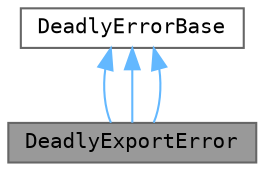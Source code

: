 digraph "DeadlyExportError"
{
 // LATEX_PDF_SIZE
  bgcolor="transparent";
  edge [fontname=Terminal,fontsize=10,labelfontname=Helvetica,labelfontsize=10];
  node [fontname=Terminal,fontsize=10,shape=box,height=0.2,width=0.4];
  Node1 [label="DeadlyExportError",height=0.2,width=0.4,color="gray40", fillcolor="grey60", style="filled", fontcolor="black",tooltip=" "];
  Node2 -> Node1 [dir="back",color="steelblue1",style="solid"];
  Node2 [label="DeadlyErrorBase",height=0.2,width=0.4,color="gray40", fillcolor="white", style="filled",URL="$class_deadly_error_base.html",tooltip=" "];
  Node2 -> Node1 [dir="back",color="steelblue1",style="solid"];
  Node2 -> Node1 [dir="back",color="steelblue1",style="solid"];
}
